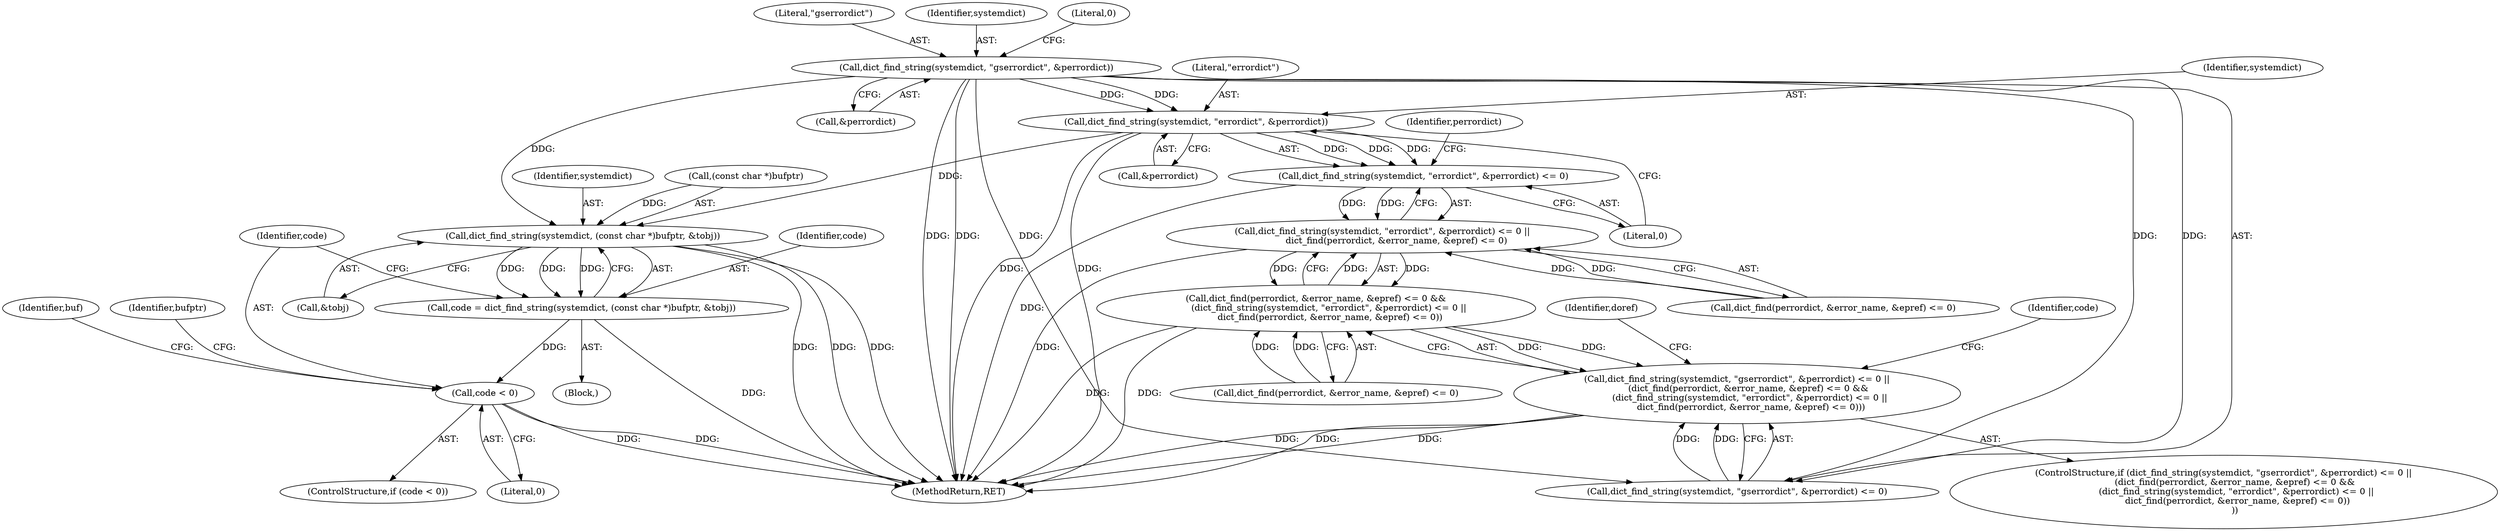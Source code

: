 digraph "0_ghostscript_a6807394bd94b708be24758287b606154daaaed9@pointer" {
"1000657" [label="(Call,dict_find_string(systemdict, \"errordict\", &perrordict))"];
"1000640" [label="(Call,dict_find_string(systemdict, \"gserrordict\", &perrordict))"];
"1000656" [label="(Call,dict_find_string(systemdict, \"errordict\", &perrordict) <= 0)"];
"1000655" [label="(Call,dict_find_string(systemdict, \"errordict\", &perrordict) <= 0 ||\n          dict_find(perrordict, &error_name, &epref) <= 0)"];
"1000646" [label="(Call,dict_find(perrordict, &error_name, &epref) <= 0 &&\n         (dict_find_string(systemdict, \"errordict\", &perrordict) <= 0 ||\n          dict_find(perrordict, &error_name, &epref) <= 0))"];
"1000638" [label="(Call,dict_find_string(systemdict, \"gserrordict\", &perrordict) <= 0 ||\n        (dict_find(perrordict, &error_name, &epref) <= 0 &&\n         (dict_find_string(systemdict, \"errordict\", &perrordict) <= 0 ||\n          dict_find(perrordict, &error_name, &epref) <= 0)))"];
"1000765" [label="(Call,dict_find_string(systemdict, (const char *)bufptr, &tobj))"];
"1000763" [label="(Call,code = dict_find_string(systemdict, (const char *)bufptr, &tobj))"];
"1000773" [label="(Call,code < 0)"];
"1000642" [label="(Literal,\"gserrordict\")"];
"1000763" [label="(Call,code = dict_find_string(systemdict, (const char *)bufptr, &tobj))"];
"1000656" [label="(Call,dict_find_string(systemdict, \"errordict\", &perrordict) <= 0)"];
"1000641" [label="(Identifier,systemdict)"];
"1000756" [label="(Block,)"];
"1000658" [label="(Identifier,systemdict)"];
"1000638" [label="(Call,dict_find_string(systemdict, \"gserrordict\", &perrordict) <= 0 ||\n        (dict_find(perrordict, &error_name, &epref) <= 0 &&\n         (dict_find_string(systemdict, \"errordict\", &perrordict) <= 0 ||\n          dict_find(perrordict, &error_name, &epref) <= 0)))"];
"1000772" [label="(ControlStructure,if (code < 0))"];
"1000773" [label="(Call,code < 0)"];
"1000779" [label="(Identifier,buf)"];
"1000657" [label="(Call,dict_find_string(systemdict, \"errordict\", &perrordict))"];
"1000765" [label="(Call,dict_find_string(systemdict, (const char *)bufptr, &tobj))"];
"1000774" [label="(Identifier,code)"];
"1000807" [label="(Identifier,bufptr)"];
"1000639" [label="(Call,dict_find_string(systemdict, \"gserrordict\", &perrordict) <= 0)"];
"1000655" [label="(Call,dict_find_string(systemdict, \"errordict\", &perrordict) <= 0 ||\n          dict_find(perrordict, &error_name, &epref) <= 0)"];
"1000766" [label="(Identifier,systemdict)"];
"1000647" [label="(Call,dict_find(perrordict, &error_name, &epref) <= 0)"];
"1000767" [label="(Call,(const char *)bufptr)"];
"1000637" [label="(ControlStructure,if (dict_find_string(systemdict, \"gserrordict\", &perrordict) <= 0 ||\n        (dict_find(perrordict, &error_name, &epref) <= 0 &&\n         (dict_find_string(systemdict, \"errordict\", &perrordict) <= 0 ||\n          dict_find(perrordict, &error_name, &epref) <= 0))\n        ))"];
"1000643" [label="(Call,&perrordict)"];
"1000770" [label="(Call,&tobj)"];
"1000672" [label="(Identifier,code)"];
"1000645" [label="(Literal,0)"];
"1000674" [label="(Identifier,doref)"];
"1000775" [label="(Literal,0)"];
"1000826" [label="(MethodReturn,RET)"];
"1000640" [label="(Call,dict_find_string(systemdict, \"gserrordict\", &perrordict))"];
"1000764" [label="(Identifier,code)"];
"1000646" [label="(Call,dict_find(perrordict, &error_name, &epref) <= 0 &&\n         (dict_find_string(systemdict, \"errordict\", &perrordict) <= 0 ||\n          dict_find(perrordict, &error_name, &epref) <= 0))"];
"1000665" [label="(Identifier,perrordict)"];
"1000662" [label="(Literal,0)"];
"1000659" [label="(Literal,\"errordict\")"];
"1000663" [label="(Call,dict_find(perrordict, &error_name, &epref) <= 0)"];
"1000660" [label="(Call,&perrordict)"];
"1000657" -> "1000656"  [label="AST: "];
"1000657" -> "1000660"  [label="CFG: "];
"1000658" -> "1000657"  [label="AST: "];
"1000659" -> "1000657"  [label="AST: "];
"1000660" -> "1000657"  [label="AST: "];
"1000662" -> "1000657"  [label="CFG: "];
"1000657" -> "1000826"  [label="DDG: "];
"1000657" -> "1000826"  [label="DDG: "];
"1000657" -> "1000656"  [label="DDG: "];
"1000657" -> "1000656"  [label="DDG: "];
"1000657" -> "1000656"  [label="DDG: "];
"1000640" -> "1000657"  [label="DDG: "];
"1000640" -> "1000657"  [label="DDG: "];
"1000657" -> "1000765"  [label="DDG: "];
"1000640" -> "1000639"  [label="AST: "];
"1000640" -> "1000643"  [label="CFG: "];
"1000641" -> "1000640"  [label="AST: "];
"1000642" -> "1000640"  [label="AST: "];
"1000643" -> "1000640"  [label="AST: "];
"1000645" -> "1000640"  [label="CFG: "];
"1000640" -> "1000826"  [label="DDG: "];
"1000640" -> "1000826"  [label="DDG: "];
"1000640" -> "1000639"  [label="DDG: "];
"1000640" -> "1000639"  [label="DDG: "];
"1000640" -> "1000639"  [label="DDG: "];
"1000640" -> "1000765"  [label="DDG: "];
"1000656" -> "1000655"  [label="AST: "];
"1000656" -> "1000662"  [label="CFG: "];
"1000662" -> "1000656"  [label="AST: "];
"1000665" -> "1000656"  [label="CFG: "];
"1000655" -> "1000656"  [label="CFG: "];
"1000656" -> "1000826"  [label="DDG: "];
"1000656" -> "1000655"  [label="DDG: "];
"1000656" -> "1000655"  [label="DDG: "];
"1000655" -> "1000646"  [label="AST: "];
"1000655" -> "1000663"  [label="CFG: "];
"1000663" -> "1000655"  [label="AST: "];
"1000646" -> "1000655"  [label="CFG: "];
"1000655" -> "1000826"  [label="DDG: "];
"1000655" -> "1000646"  [label="DDG: "];
"1000655" -> "1000646"  [label="DDG: "];
"1000646" -> "1000655"  [label="DDG: "];
"1000663" -> "1000655"  [label="DDG: "];
"1000663" -> "1000655"  [label="DDG: "];
"1000646" -> "1000638"  [label="AST: "];
"1000646" -> "1000647"  [label="CFG: "];
"1000647" -> "1000646"  [label="AST: "];
"1000638" -> "1000646"  [label="CFG: "];
"1000646" -> "1000826"  [label="DDG: "];
"1000646" -> "1000826"  [label="DDG: "];
"1000646" -> "1000638"  [label="DDG: "];
"1000646" -> "1000638"  [label="DDG: "];
"1000647" -> "1000646"  [label="DDG: "];
"1000647" -> "1000646"  [label="DDG: "];
"1000638" -> "1000637"  [label="AST: "];
"1000638" -> "1000639"  [label="CFG: "];
"1000639" -> "1000638"  [label="AST: "];
"1000672" -> "1000638"  [label="CFG: "];
"1000674" -> "1000638"  [label="CFG: "];
"1000638" -> "1000826"  [label="DDG: "];
"1000638" -> "1000826"  [label="DDG: "];
"1000638" -> "1000826"  [label="DDG: "];
"1000639" -> "1000638"  [label="DDG: "];
"1000639" -> "1000638"  [label="DDG: "];
"1000765" -> "1000763"  [label="AST: "];
"1000765" -> "1000770"  [label="CFG: "];
"1000766" -> "1000765"  [label="AST: "];
"1000767" -> "1000765"  [label="AST: "];
"1000770" -> "1000765"  [label="AST: "];
"1000763" -> "1000765"  [label="CFG: "];
"1000765" -> "1000826"  [label="DDG: "];
"1000765" -> "1000826"  [label="DDG: "];
"1000765" -> "1000826"  [label="DDG: "];
"1000765" -> "1000763"  [label="DDG: "];
"1000765" -> "1000763"  [label="DDG: "];
"1000765" -> "1000763"  [label="DDG: "];
"1000767" -> "1000765"  [label="DDG: "];
"1000763" -> "1000756"  [label="AST: "];
"1000764" -> "1000763"  [label="AST: "];
"1000774" -> "1000763"  [label="CFG: "];
"1000763" -> "1000826"  [label="DDG: "];
"1000763" -> "1000773"  [label="DDG: "];
"1000773" -> "1000772"  [label="AST: "];
"1000773" -> "1000775"  [label="CFG: "];
"1000774" -> "1000773"  [label="AST: "];
"1000775" -> "1000773"  [label="AST: "];
"1000779" -> "1000773"  [label="CFG: "];
"1000807" -> "1000773"  [label="CFG: "];
"1000773" -> "1000826"  [label="DDG: "];
"1000773" -> "1000826"  [label="DDG: "];
}
